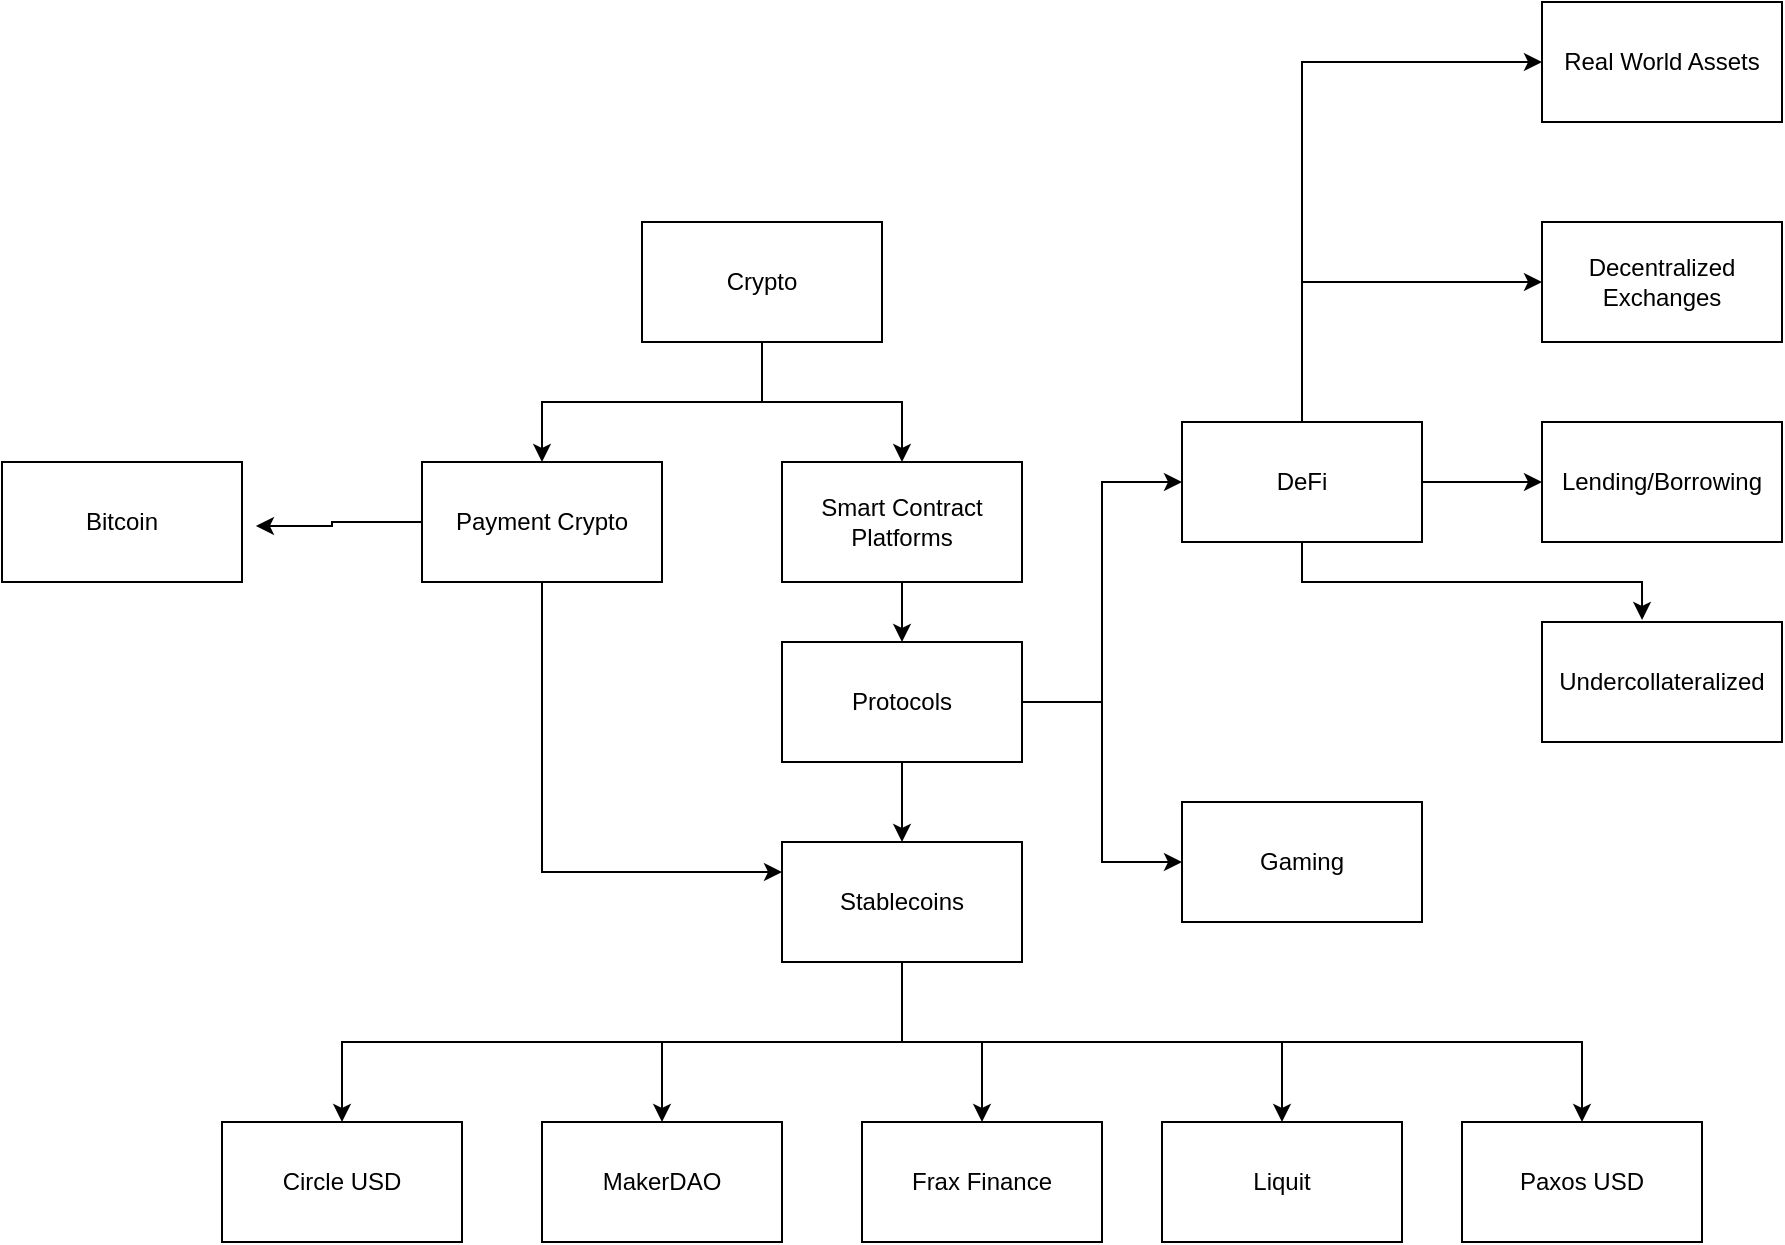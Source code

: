 <mxfile version="20.8.5" type="github">
  <diagram id="3eHicAqN5X4lOoIQ3E1A" name="Page-1">
    <mxGraphModel dx="1442" dy="1279" grid="1" gridSize="10" guides="1" tooltips="1" connect="1" arrows="1" fold="1" page="1" pageScale="1" pageWidth="1100" pageHeight="850" math="0" shadow="0">
      <root>
        <mxCell id="0" />
        <mxCell id="1" parent="0" />
        <mxCell id="6zNmI5sbzaLCzPCIBvBJ-7" style="edgeStyle=orthogonalEdgeStyle;rounded=0;orthogonalLoop=1;jettySize=auto;html=1;exitX=0.5;exitY=1;exitDx=0;exitDy=0;" parent="1" source="6zNmI5sbzaLCzPCIBvBJ-1" target="6zNmI5sbzaLCzPCIBvBJ-3" edge="1">
          <mxGeometry relative="1" as="geometry" />
        </mxCell>
        <mxCell id="6zNmI5sbzaLCzPCIBvBJ-11" style="edgeStyle=orthogonalEdgeStyle;rounded=0;orthogonalLoop=1;jettySize=auto;html=1;exitX=0.5;exitY=1;exitDx=0;exitDy=0;entryX=0.5;entryY=0;entryDx=0;entryDy=0;" parent="1" source="6zNmI5sbzaLCzPCIBvBJ-1" target="6zNmI5sbzaLCzPCIBvBJ-2" edge="1">
          <mxGeometry relative="1" as="geometry" />
        </mxCell>
        <mxCell id="6zNmI5sbzaLCzPCIBvBJ-1" value="Crypto" style="rounded=0;whiteSpace=wrap;html=1;" parent="1" vertex="1">
          <mxGeometry x="330" y="130" width="120" height="60" as="geometry" />
        </mxCell>
        <mxCell id="6zNmI5sbzaLCzPCIBvBJ-15" style="edgeStyle=orthogonalEdgeStyle;rounded=0;orthogonalLoop=1;jettySize=auto;html=1;exitX=0.5;exitY=1;exitDx=0;exitDy=0;entryX=0;entryY=0.25;entryDx=0;entryDy=0;" parent="1" source="6zNmI5sbzaLCzPCIBvBJ-2" target="6zNmI5sbzaLCzPCIBvBJ-13" edge="1">
          <mxGeometry relative="1" as="geometry" />
        </mxCell>
        <mxCell id="2RjPUOcPE3Qf726Q0wJO-13" style="edgeStyle=orthogonalEdgeStyle;rounded=0;orthogonalLoop=1;jettySize=auto;html=1;exitX=0;exitY=0.5;exitDx=0;exitDy=0;entryX=1.058;entryY=0.533;entryDx=0;entryDy=0;entryPerimeter=0;" edge="1" parent="1" source="6zNmI5sbzaLCzPCIBvBJ-2" target="2RjPUOcPE3Qf726Q0wJO-12">
          <mxGeometry relative="1" as="geometry" />
        </mxCell>
        <mxCell id="6zNmI5sbzaLCzPCIBvBJ-2" value="Payment Crypto" style="rounded=0;whiteSpace=wrap;html=1;" parent="1" vertex="1">
          <mxGeometry x="220" y="250" width="120" height="60" as="geometry" />
        </mxCell>
        <mxCell id="6zNmI5sbzaLCzPCIBvBJ-6" style="edgeStyle=orthogonalEdgeStyle;rounded=0;orthogonalLoop=1;jettySize=auto;html=1;exitX=0.5;exitY=1;exitDx=0;exitDy=0;entryX=0.5;entryY=0;entryDx=0;entryDy=0;" parent="1" source="6zNmI5sbzaLCzPCIBvBJ-3" target="6zNmI5sbzaLCzPCIBvBJ-4" edge="1">
          <mxGeometry relative="1" as="geometry" />
        </mxCell>
        <mxCell id="6zNmI5sbzaLCzPCIBvBJ-3" value="Smart Contract Platforms" style="rounded=0;whiteSpace=wrap;html=1;" parent="1" vertex="1">
          <mxGeometry x="400" y="250" width="120" height="60" as="geometry" />
        </mxCell>
        <mxCell id="6zNmI5sbzaLCzPCIBvBJ-14" style="edgeStyle=orthogonalEdgeStyle;rounded=0;orthogonalLoop=1;jettySize=auto;html=1;exitX=0.5;exitY=1;exitDx=0;exitDy=0;entryX=0.5;entryY=0;entryDx=0;entryDy=0;" parent="1" source="6zNmI5sbzaLCzPCIBvBJ-4" target="6zNmI5sbzaLCzPCIBvBJ-13" edge="1">
          <mxGeometry relative="1" as="geometry" />
        </mxCell>
        <mxCell id="6zNmI5sbzaLCzPCIBvBJ-17" style="edgeStyle=orthogonalEdgeStyle;rounded=0;orthogonalLoop=1;jettySize=auto;html=1;exitX=1;exitY=0.5;exitDx=0;exitDy=0;entryX=0;entryY=0.5;entryDx=0;entryDy=0;" parent="1" source="6zNmI5sbzaLCzPCIBvBJ-4" target="6zNmI5sbzaLCzPCIBvBJ-16" edge="1">
          <mxGeometry relative="1" as="geometry" />
        </mxCell>
        <mxCell id="6zNmI5sbzaLCzPCIBvBJ-19" style="edgeStyle=orthogonalEdgeStyle;rounded=0;orthogonalLoop=1;jettySize=auto;html=1;exitX=1;exitY=0.5;exitDx=0;exitDy=0;entryX=0;entryY=0.5;entryDx=0;entryDy=0;" parent="1" source="6zNmI5sbzaLCzPCIBvBJ-4" target="6zNmI5sbzaLCzPCIBvBJ-18" edge="1">
          <mxGeometry relative="1" as="geometry" />
        </mxCell>
        <mxCell id="6zNmI5sbzaLCzPCIBvBJ-4" value="Protocols" style="rounded=0;whiteSpace=wrap;html=1;" parent="1" vertex="1">
          <mxGeometry x="400" y="340" width="120" height="60" as="geometry" />
        </mxCell>
        <mxCell id="2RjPUOcPE3Qf726Q0wJO-5" style="edgeStyle=orthogonalEdgeStyle;rounded=0;orthogonalLoop=1;jettySize=auto;html=1;exitX=0.5;exitY=1;exitDx=0;exitDy=0;" edge="1" parent="1" source="6zNmI5sbzaLCzPCIBvBJ-13" target="2RjPUOcPE3Qf726Q0wJO-2">
          <mxGeometry relative="1" as="geometry" />
        </mxCell>
        <mxCell id="2RjPUOcPE3Qf726Q0wJO-6" style="edgeStyle=orthogonalEdgeStyle;rounded=0;orthogonalLoop=1;jettySize=auto;html=1;exitX=0.5;exitY=1;exitDx=0;exitDy=0;" edge="1" parent="1" source="6zNmI5sbzaLCzPCIBvBJ-13" target="2RjPUOcPE3Qf726Q0wJO-3">
          <mxGeometry relative="1" as="geometry" />
        </mxCell>
        <mxCell id="2RjPUOcPE3Qf726Q0wJO-7" style="edgeStyle=orthogonalEdgeStyle;rounded=0;orthogonalLoop=1;jettySize=auto;html=1;exitX=0.5;exitY=1;exitDx=0;exitDy=0;" edge="1" parent="1" source="6zNmI5sbzaLCzPCIBvBJ-13" target="2RjPUOcPE3Qf726Q0wJO-4">
          <mxGeometry relative="1" as="geometry" />
        </mxCell>
        <mxCell id="2RjPUOcPE3Qf726Q0wJO-9" style="edgeStyle=orthogonalEdgeStyle;rounded=0;orthogonalLoop=1;jettySize=auto;html=1;exitX=0.5;exitY=1;exitDx=0;exitDy=0;" edge="1" parent="1" source="6zNmI5sbzaLCzPCIBvBJ-13" target="2RjPUOcPE3Qf726Q0wJO-8">
          <mxGeometry relative="1" as="geometry" />
        </mxCell>
        <mxCell id="2RjPUOcPE3Qf726Q0wJO-11" style="edgeStyle=orthogonalEdgeStyle;rounded=0;orthogonalLoop=1;jettySize=auto;html=1;exitX=0.5;exitY=1;exitDx=0;exitDy=0;" edge="1" parent="1" source="6zNmI5sbzaLCzPCIBvBJ-13" target="2RjPUOcPE3Qf726Q0wJO-10">
          <mxGeometry relative="1" as="geometry" />
        </mxCell>
        <mxCell id="6zNmI5sbzaLCzPCIBvBJ-13" value="Stablecoins" style="rounded=0;whiteSpace=wrap;html=1;" parent="1" vertex="1">
          <mxGeometry x="400" y="440" width="120" height="60" as="geometry" />
        </mxCell>
        <mxCell id="6zNmI5sbzaLCzPCIBvBJ-22" style="edgeStyle=orthogonalEdgeStyle;rounded=0;orthogonalLoop=1;jettySize=auto;html=1;exitX=0.5;exitY=0;exitDx=0;exitDy=0;entryX=0;entryY=0.5;entryDx=0;entryDy=0;" parent="1" source="6zNmI5sbzaLCzPCIBvBJ-16" target="6zNmI5sbzaLCzPCIBvBJ-20" edge="1">
          <mxGeometry relative="1" as="geometry" />
        </mxCell>
        <mxCell id="6zNmI5sbzaLCzPCIBvBJ-24" style="edgeStyle=orthogonalEdgeStyle;rounded=0;orthogonalLoop=1;jettySize=auto;html=1;exitX=1;exitY=0.5;exitDx=0;exitDy=0;entryX=0;entryY=0.5;entryDx=0;entryDy=0;" parent="1" source="6zNmI5sbzaLCzPCIBvBJ-16" target="6zNmI5sbzaLCzPCIBvBJ-23" edge="1">
          <mxGeometry relative="1" as="geometry" />
        </mxCell>
        <mxCell id="6zNmI5sbzaLCzPCIBvBJ-26" style="edgeStyle=orthogonalEdgeStyle;rounded=0;orthogonalLoop=1;jettySize=auto;html=1;exitX=0.5;exitY=1;exitDx=0;exitDy=0;entryX=0.417;entryY=-0.017;entryDx=0;entryDy=0;entryPerimeter=0;" parent="1" source="6zNmI5sbzaLCzPCIBvBJ-16" target="6zNmI5sbzaLCzPCIBvBJ-25" edge="1">
          <mxGeometry relative="1" as="geometry" />
        </mxCell>
        <mxCell id="2RjPUOcPE3Qf726Q0wJO-1" style="edgeStyle=orthogonalEdgeStyle;rounded=0;orthogonalLoop=1;jettySize=auto;html=1;exitX=0.5;exitY=0;exitDx=0;exitDy=0;entryX=0;entryY=0.5;entryDx=0;entryDy=0;" edge="1" parent="1" source="6zNmI5sbzaLCzPCIBvBJ-16" target="6zNmI5sbzaLCzPCIBvBJ-27">
          <mxGeometry relative="1" as="geometry" />
        </mxCell>
        <mxCell id="6zNmI5sbzaLCzPCIBvBJ-16" value="DeFi" style="rounded=0;whiteSpace=wrap;html=1;" parent="1" vertex="1">
          <mxGeometry x="600" y="230" width="120" height="60" as="geometry" />
        </mxCell>
        <mxCell id="6zNmI5sbzaLCzPCIBvBJ-18" value="Gaming" style="rounded=0;whiteSpace=wrap;html=1;" parent="1" vertex="1">
          <mxGeometry x="600" y="420" width="120" height="60" as="geometry" />
        </mxCell>
        <mxCell id="6zNmI5sbzaLCzPCIBvBJ-20" value="Decentralized Exchanges" style="rounded=0;whiteSpace=wrap;html=1;" parent="1" vertex="1">
          <mxGeometry x="780" y="130" width="120" height="60" as="geometry" />
        </mxCell>
        <mxCell id="6zNmI5sbzaLCzPCIBvBJ-23" value="Lending/Borrowing" style="rounded=0;whiteSpace=wrap;html=1;" parent="1" vertex="1">
          <mxGeometry x="780" y="230" width="120" height="60" as="geometry" />
        </mxCell>
        <mxCell id="6zNmI5sbzaLCzPCIBvBJ-25" value="Undercollateralized" style="rounded=0;whiteSpace=wrap;html=1;" parent="1" vertex="1">
          <mxGeometry x="780" y="330" width="120" height="60" as="geometry" />
        </mxCell>
        <mxCell id="6zNmI5sbzaLCzPCIBvBJ-27" value="Real World Assets" style="rounded=0;whiteSpace=wrap;html=1;" parent="1" vertex="1">
          <mxGeometry x="780" y="20" width="120" height="60" as="geometry" />
        </mxCell>
        <mxCell id="2RjPUOcPE3Qf726Q0wJO-2" value="MakerDAO" style="rounded=0;whiteSpace=wrap;html=1;" vertex="1" parent="1">
          <mxGeometry x="280" y="580" width="120" height="60" as="geometry" />
        </mxCell>
        <mxCell id="2RjPUOcPE3Qf726Q0wJO-3" value="Frax Finance" style="rounded=0;whiteSpace=wrap;html=1;" vertex="1" parent="1">
          <mxGeometry x="440" y="580" width="120" height="60" as="geometry" />
        </mxCell>
        <mxCell id="2RjPUOcPE3Qf726Q0wJO-4" value="Liquit" style="rounded=0;whiteSpace=wrap;html=1;" vertex="1" parent="1">
          <mxGeometry x="590" y="580" width="120" height="60" as="geometry" />
        </mxCell>
        <mxCell id="2RjPUOcPE3Qf726Q0wJO-8" value="Circle USD" style="rounded=0;whiteSpace=wrap;html=1;" vertex="1" parent="1">
          <mxGeometry x="120" y="580" width="120" height="60" as="geometry" />
        </mxCell>
        <mxCell id="2RjPUOcPE3Qf726Q0wJO-10" value="Paxos USD" style="rounded=0;whiteSpace=wrap;html=1;" vertex="1" parent="1">
          <mxGeometry x="740" y="580" width="120" height="60" as="geometry" />
        </mxCell>
        <mxCell id="2RjPUOcPE3Qf726Q0wJO-12" value="Bitcoin" style="rounded=0;whiteSpace=wrap;html=1;" vertex="1" parent="1">
          <mxGeometry x="10" y="250" width="120" height="60" as="geometry" />
        </mxCell>
      </root>
    </mxGraphModel>
  </diagram>
</mxfile>
